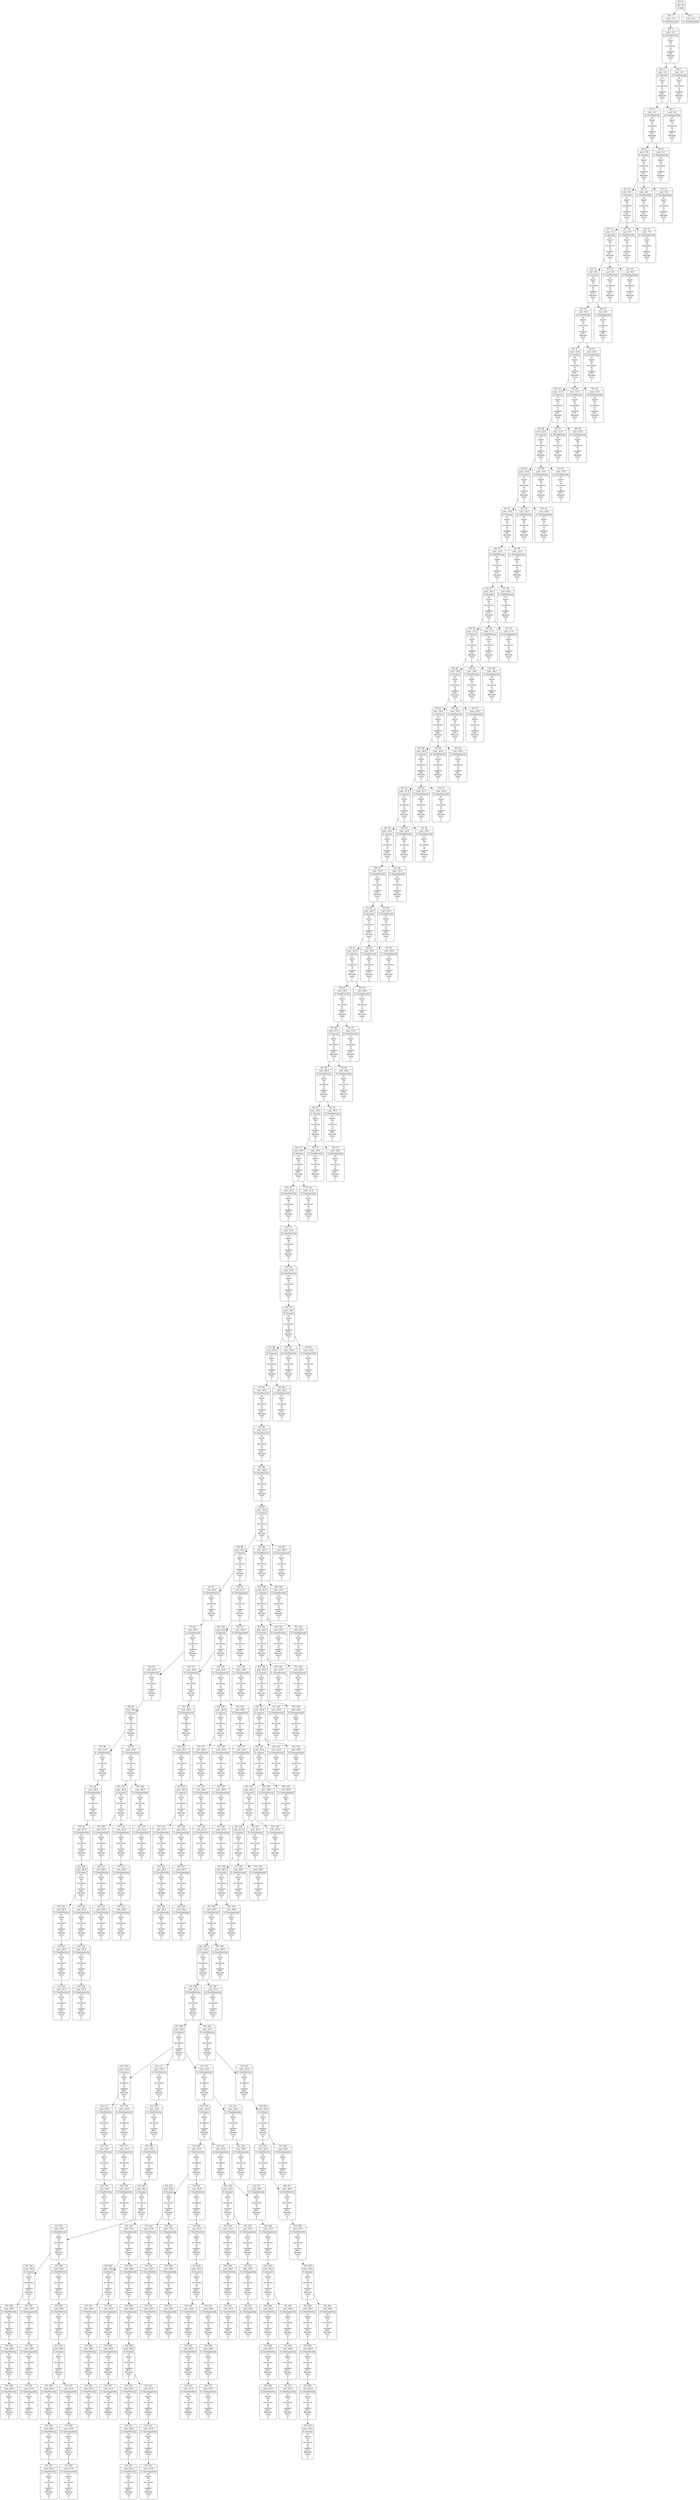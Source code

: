 digraph g {
node [shape = Mrecord];
nodo0[label="{EO: 0|cost: 0.0|A: null}"]
nodo1[label="{EO: 1|cost: -1.0|A: GirarDerecha}"]
nodo3[label="{EO: 3|cost: -2.0|A: GirarDerecha|El\nSmart\nToy\nse\nencuentra\nen\nel\ncasillero\nPL0.\nMirando\nhacia\nel\no.
}"]
nodo4[label="{EO: 4|cost: -3.0|A: Avanzar|El\nSmart\nToy\nse\nencuentra\nen\nel\ncasillero\nPL0.\nMirando\nhacia\nel\nn.
}"]
nodo6[label="{EO: 6|cost: -4.0|A: GirarDerecha|El\nSmart\nToy\nse\nencuentra\nen\nel\ncasillero\nPL1.\nMirando\nhacia\nel\nn.
}"]
nodo8[label="{EO: 8|cost: -5.0|A: Avanzar|El\nSmart\nToy\nse\nencuentra\nen\nel\ncasillero\nPL1.\nMirando\nhacia\nel\ne.
}"]
nodo10[label="{EO: 10|cost: -6.0|A: Avanzar|El\nSmart\nToy\nse\nencuentra\nen\nel\ncasillero\nPL2.\nMirando\nhacia\nel\ne.
}"]
nodo13[label="{EO: 13|cost: -7.0|A: Avanzar|El\nSmart\nToy\nse\nencuentra\nen\nel\ncasillero\nPL3.\nMirando\nhacia\nel\ne.
}"]
nodo16[label="{EO: 16|cost: -8.0|A: Avanzar|El\nSmart\nToy\nse\nencuentra\nen\nel\ncasillero\nPL4.\nMirando\nhacia\nel\ne.
}"]
nodo19[label="{EO: 19|cost: -9.0|A: GirarDerecha|El\nSmart\nToy\nse\nencuentra\nen\nel\ncasillero\nPT0.\nMirando\nhacia\nel\ne.
}"]
nodo21[label="{EO: 21|cost: -10.0|A: Avanzar|El\nSmart\nToy\nse\nencuentra\nen\nel\ncasillero\nPT0.\nMirando\nhacia\nel\ns.
}"]
nodo23[label="{EO: 23|cost: -11.0|A: Avanzar|El\nSmart\nToy\nse\nencuentra\nen\nel\ncasillero\nPT1.\nMirando\nhacia\nel\ns.
}"]
nodo26[label="{EO: 26|cost: -12.0|A: Avanzar|El\nSmart\nToy\nse\nencuentra\nen\nel\ncasillero\nPT2.\nMirando\nhacia\nel\ns.
}"]
nodo29[label="{EO: 29|cost: -13.0|A: Avanzar|El\nSmart\nToy\nse\nencuentra\nen\nel\ncasillero\nPT3.\nMirando\nhacia\nel\ns.
}"]
nodo32[label="{EO: 32|cost: -14.0|A: Avanzar|El\nSmart\nToy\nse\nencuentra\nen\nel\ncasillero\nPT4.\nMirando\nhacia\nel\ns.
}"]
nodo35[label="{EO: 35|cost: -15.0|A: GirarDerecha|El\nSmart\nToy\nse\nencuentra\nen\nel\ncasillero\nPT5.\nMirando\nhacia\nel\ns.
}"]
nodo37[label="{EO: 37|cost: -16.0|A: Avanzar|El\nSmart\nToy\nse\nencuentra\nen\nel\ncasillero\nPT5.\nMirando\nhacia\nel\no.
}"]
nodo39[label="{EO: 39|cost: -17.0|A: Avanzar|El\nSmart\nToy\nse\nencuentra\nen\nel\ncasillero\nPT6.\nMirando\nhacia\nel\no.
}"]
nodo42[label="{EO: 42|cost: -18.0|A: Avanzar|El\nSmart\nToy\nse\nencuentra\nen\nel\ncasillero\nPR4.\nMirando\nhacia\nel\no.
}"]
nodo45[label="{EO: 45|cost: -19.0|A: Avanzar|El\nSmart\nToy\nse\nencuentra\nen\nel\ncasillero\nPR3.\nMirando\nhacia\nel\no.
}"]
nodo48[label="{EO: 48|cost: -20.0|A: Avanzar|El\nSmart\nToy\nse\nencuentra\nen\nel\ncasillero\nPR2.\nMirando\nhacia\nel\no.
}"]
nodo51[label="{EO: 51|cost: -21.0|A: Avanzar|El\nSmart\nToy\nse\nencuentra\nen\nel\ncasillero\nPR1.\nMirando\nhacia\nel\no.
}"]
nodo54[label="{EO: 54|cost: -22.0|A: Avanzar|El\nSmart\nToy\nse\nencuentra\nen\nel\ncasillero\nPR0.\nMirando\nhacia\nel\no.
}"]
nodo57[label="{EO: 57|cost: -23.0|A: GirarDerecha|El\nSmart\nToy\nse\nencuentra\nen\nel\ncasillero\nPD4.\nMirando\nhacia\nel\no.
}"]
nodo59[label="{EO: 59|cost: -24.0|A: Avanzar|El\nSmart\nToy\nse\nencuentra\nen\nel\ncasillero\nPD4.\nMirando\nhacia\nel\nn.
}"]
nodo61[label="{EO: 61|cost: -25.0|A: Avanzar|El\nSmart\nToy\nse\nencuentra\nen\nel\ncasillero\nPD3.\nMirando\nhacia\nel\nn.
}"]
nodo64[label="{EO: 64|cost: -26.0|A: GirarDerecha|El\nSmart\nToy\nse\nencuentra\nen\nel\ncasillero\nPD2.\nMirando\nhacia\nel\nn.
}"]
nodo66[label="{EO: 66|cost: -27.0|A: Avanzar|El\nSmart\nToy\nse\nencuentra\nen\nel\ncasillero\nPD2.\nMirando\nhacia\nel\ne.
}"]
nodo68[label="{EO: 68|cost: -28.0|A: GirarDerecha|El\nSmart\nToy\nse\nencuentra\nen\nel\ncasillero\nPD6.\nMirando\nhacia\nel\ne.
}"]
nodo70[label="{EO: 70|cost: -29.0|A: Avanzar|El\nSmart\nToy\nse\nencuentra\nen\nel\ncasillero\nPD6.\nMirando\nhacia\nel\ns.
}"]
nodo72[label="{EO: 72|cost: -30.0|A: Avanzar|El\nSmart\nToy\nse\nencuentra\nen\nel\ncasillero\nPD7.\nMirando\nhacia\nel\ns.
}"]
nodo75[label="{EO: 75|cost: -31.0|A: GirarDerecha|El\nSmart\nToy\nse\nencuentra\nen\nel\ncasillero\nPD8.\nMirando\nhacia\nel\ns.
}"]
nodo77[label="{EO: 77|cost: -32.0|A: GirarDerecha|El\nSmart\nToy\nse\nencuentra\nen\nel\ncasillero\nPD8.\nMirando\nhacia\nel\no.
}"]
nodo78[label="{EO: 78|cost: -33.0|A: GirarDerecha|El\nSmart\nToy\nse\nencuentra\nen\nel\ncasillero\nPD8.\nMirando\nhacia\nel\nn.
}"]
nodo79[label="{EO: 79|cost: -34.0|A: Avanzar|El\nSmart\nToy\nse\nencuentra\nen\nel\ncasillero\nPD8.\nMirando\nhacia\nel\ne.
}"]
nodo80[label="{EO: 80|cost: -35.0|A: Avanzar|El\nSmart\nToy\nse\nencuentra\nen\nel\ncasillero\nGA0.\nMirando\nhacia\nel\ne.
}"]
nodo83[label="{EO: 83|cost: -36.0|A: GirarDerecha|El\nSmart\nToy\nse\nencuentra\nen\nel\ncasillero\nGA1.\nMirando\nhacia\nel\ne.
}"]
nodo85[label="{EO: 85|cost: -37.0|A: GirarDerecha|El\nSmart\nToy\nse\nencuentra\nen\nel\ncasillero\nGA1.\nMirando\nhacia\nel\ns.
}"]
nodo86[label="{EO: 86|cost: -38.0|A: GirarDerecha|El\nSmart\nToy\nse\nencuentra\nen\nel\ncasillero\nGA1.\nMirando\nhacia\nel\no.
}"]
nodo87[label="{EO: 87|cost: -39.0|A: Avanzar|El\nSmart\nToy\nse\nencuentra\nen\nel\ncasillero\nGA1.\nMirando\nhacia\nel\nn.
}"]
nodo88[label="{EO: 88|cost: -40.0|A: Avanzar|El\nSmart\nToy\nse\nencuentra\nen\nel\ncasillero\nGA2.\nMirando\nhacia\nel\nn.
}"]
nodo91[label="{EO: 91|cost: -41.0|A: GirarDerecha|El\nSmart\nToy\nse\nencuentra\nen\nel\ncasillero\nGA3.\nMirando\nhacia\nel\nn.
}"]
nodo93[label="{EO: 93|cost: -42.0|A: GirarDerecha|El\nSmart\nToy\nse\nencuentra\nen\nel\ncasillero\nGA3.\nMirando\nhacia\nel\ne.
}"]
nodo94[label="{EO: 94|cost: -43.0|A: GirarDerecha|El\nSmart\nToy\nse\nencuentra\nen\nel\ncasillero\nGA3.\nMirando\nhacia\nel\ns.
}"]
nodo95[label="{EO: 95|cost: -44.0|A: Avanzar|El\nSmart\nToy\nse\nencuentra\nen\nel\ncasillero\nGA3.\nMirando\nhacia\nel\no.
}"]
nodo96[label="{EO: 96|cost: -45.0|A: GirarDerecha|El\nSmart\nToy\nse\nencuentra\nen\nel\ncasillero\nGA4.\nMirando\nhacia\nel\no.
}"]
nodo98[label="{EO: 98|cost: -46.0|A: GirarDerecha|El\nSmart\nToy\nse\nencuentra\nen\nel\ncasillero\nGA4.\nMirando\nhacia\nel\nn.
}"]
nodo99[label="{EO: 99|cost: -47.0|A: GirarDerecha|El\nSmart\nToy\nse\nencuentra\nen\nel\ncasillero\nGA4.\nMirando\nhacia\nel\ne.
}"]
nodo100[label="{EO: 100|cost: -48.0|A: Avanzar|El\nSmart\nToy\nse\nencuentra\nen\nel\ncasillero\nGA4.\nMirando\nhacia\nel\ns.
}"]
nodo101[label="{EO: 101|cost: -49.0|A: GirarDerecha|El\nSmart\nToy\nse\nencuentra\nen\nel\ncasillero\nGA5.\nMirando\nhacia\nel\ns.
}"]
nodo103[label="{EO: 103|cost: -50.0|A: GirarDerecha|El\nSmart\nToy\nse\nencuentra\nen\nel\ncasillero\nGA5.\nMirando\nhacia\nel\no.
}"]
nodo104[label="{EO: 104|cost: -51.0|A: GirarDerecha|El\nSmart\nToy\nse\nencuentra\nen\nel\ncasillero\nGA5.\nMirando\nhacia\nel\nn.
}"]

nodo103 -> nodo104;

nodo101 -> nodo103;

nodo100 -> nodo101;
nodo102[label="{EO: 102|cost: -49.0|A: GirarIzquierda|El\nSmart\nToy\nse\nencuentra\nen\nel\ncasillero\nGA5.\nMirando\nhacia\nel\ns.
}"]
nodo105[label="{EO: 105|cost: -50.0|A: GirarIzquierda|El\nSmart\nToy\nse\nencuentra\nen\nel\ncasillero\nGA5.\nMirando\nhacia\nel\ne.
}"]
nodo106[label="{EO: 106|cost: -51.0|A: GirarIzquierda|El\nSmart\nToy\nse\nencuentra\nen\nel\ncasillero\nGA5.\nMirando\nhacia\nel\nn.
}"]

nodo105 -> nodo106;

nodo102 -> nodo105;

nodo100 -> nodo102;

nodo99 -> nodo100;

nodo98 -> nodo99;

nodo96 -> nodo98;

nodo95 -> nodo96;
nodo97[label="{EO: 97|cost: -45.0|A: GirarIzquierda|El\nSmart\nToy\nse\nencuentra\nen\nel\ncasillero\nGA4.\nMirando\nhacia\nel\no.
}"]
nodo107[label="{EO: 107|cost: -46.0|A: Avanzar|El\nSmart\nToy\nse\nencuentra\nen\nel\ncasillero\nGA4.\nMirando\nhacia\nel\ns.
}"]
nodo109[label="{EO: 109|cost: -47.0|A: GirarDerecha|El\nSmart\nToy\nse\nencuentra\nen\nel\ncasillero\nGA5.\nMirando\nhacia\nel\ns.
}"]
nodo111[label="{EO: 111|cost: -48.0|A: GirarDerecha|El\nSmart\nToy\nse\nencuentra\nen\nel\ncasillero\nGA5.\nMirando\nhacia\nel\no.
}"]
nodo112[label="{EO: 112|cost: -49.0|A: GirarDerecha|El\nSmart\nToy\nse\nencuentra\nen\nel\ncasillero\nGA5.\nMirando\nhacia\nel\nn.
}"]

nodo111 -> nodo112;

nodo109 -> nodo111;

nodo107 -> nodo109;
nodo110[label="{EO: 110|cost: -47.0|A: GirarIzquierda|El\nSmart\nToy\nse\nencuentra\nen\nel\ncasillero\nGA5.\nMirando\nhacia\nel\ns.
}"]
nodo113[label="{EO: 113|cost: -48.0|A: GirarIzquierda|El\nSmart\nToy\nse\nencuentra\nen\nel\ncasillero\nGA5.\nMirando\nhacia\nel\ne.
}"]
nodo114[label="{EO: 114|cost: -49.0|A: GirarIzquierda|El\nSmart\nToy\nse\nencuentra\nen\nel\ncasillero\nGA5.\nMirando\nhacia\nel\nn.
}"]

nodo113 -> nodo114;

nodo110 -> nodo113;

nodo107 -> nodo110;

nodo97 -> nodo107;
nodo108[label="{EO: 108|cost: -46.0|A: GirarIzquierda|El\nSmart\nToy\nse\nencuentra\nen\nel\ncasillero\nGA4.\nMirando\nhacia\nel\ns.
}"]
nodo115[label="{EO: 115|cost: -47.0|A: GirarIzquierda|El\nSmart\nToy\nse\nencuentra\nen\nel\ncasillero\nGA4.\nMirando\nhacia\nel\ne.
}"]

nodo108 -> nodo115;

nodo97 -> nodo108;

nodo95 -> nodo97;

nodo94 -> nodo95;

nodo93 -> nodo94;

nodo91 -> nodo93;

nodo88 -> nodo91;
nodo92[label="{EO: 92|cost: -41.0|A: GirarIzquierda|El\nSmart\nToy\nse\nencuentra\nen\nel\ncasillero\nGA3.\nMirando\nhacia\nel\nn.
}"]
nodo116[label="{EO: 116|cost: -42.0|A: Avanzar|El\nSmart\nToy\nse\nencuentra\nen\nel\ncasillero\nGA3.\nMirando\nhacia\nel\no.
}"]
nodo118[label="{EO: 118|cost: -43.0|A: GirarDerecha|El\nSmart\nToy\nse\nencuentra\nen\nel\ncasillero\nGA4.\nMirando\nhacia\nel\no.
}"]
nodo120[label="{EO: 120|cost: -44.0|A: GirarDerecha|El\nSmart\nToy\nse\nencuentra\nen\nel\ncasillero\nGA4.\nMirando\nhacia\nel\nn.
}"]
nodo121[label="{EO: 121|cost: -45.0|A: GirarDerecha|El\nSmart\nToy\nse\nencuentra\nen\nel\ncasillero\nGA4.\nMirando\nhacia\nel\ne.
}"]
nodo122[label="{EO: 122|cost: -46.0|A: Avanzar|El\nSmart\nToy\nse\nencuentra\nen\nel\ncasillero\nGA4.\nMirando\nhacia\nel\ns.
}"]
nodo123[label="{EO: 123|cost: -47.0|A: GirarDerecha|El\nSmart\nToy\nse\nencuentra\nen\nel\ncasillero\nGA5.\nMirando\nhacia\nel\ns.
}"]
nodo125[label="{EO: 125|cost: -48.0|A: GirarDerecha|El\nSmart\nToy\nse\nencuentra\nen\nel\ncasillero\nGA5.\nMirando\nhacia\nel\no.
}"]
nodo126[label="{EO: 126|cost: -49.0|A: GirarDerecha|El\nSmart\nToy\nse\nencuentra\nen\nel\ncasillero\nGA5.\nMirando\nhacia\nel\nn.
}"]

nodo125 -> nodo126;

nodo123 -> nodo125;

nodo122 -> nodo123;
nodo124[label="{EO: 124|cost: -47.0|A: GirarIzquierda|El\nSmart\nToy\nse\nencuentra\nen\nel\ncasillero\nGA5.\nMirando\nhacia\nel\ns.
}"]
nodo127[label="{EO: 127|cost: -48.0|A: GirarIzquierda|El\nSmart\nToy\nse\nencuentra\nen\nel\ncasillero\nGA5.\nMirando\nhacia\nel\ne.
}"]
nodo128[label="{EO: 128|cost: -49.0|A: GirarIzquierda|El\nSmart\nToy\nse\nencuentra\nen\nel\ncasillero\nGA5.\nMirando\nhacia\nel\nn.
}"]

nodo127 -> nodo128;

nodo124 -> nodo127;

nodo122 -> nodo124;

nodo121 -> nodo122;

nodo120 -> nodo121;

nodo118 -> nodo120;

nodo116 -> nodo118;
nodo119[label="{EO: 119|cost: -43.0|A: GirarIzquierda|El\nSmart\nToy\nse\nencuentra\nen\nel\ncasillero\nGA4.\nMirando\nhacia\nel\no.
}"]
nodo129[label="{EO: 129|cost: -44.0|A: Avanzar|El\nSmart\nToy\nse\nencuentra\nen\nel\ncasillero\nGA4.\nMirando\nhacia\nel\ns.
}"]
nodo131[label="{EO: 131|cost: -45.0|A: GirarDerecha|El\nSmart\nToy\nse\nencuentra\nen\nel\ncasillero\nGA5.\nMirando\nhacia\nel\ns.
}"]
nodo133[label="{EO: 133|cost: -46.0|A: GirarDerecha|El\nSmart\nToy\nse\nencuentra\nen\nel\ncasillero\nGA5.\nMirando\nhacia\nel\no.
}"]
nodo134[label="{EO: 134|cost: -47.0|A: GirarDerecha|El\nSmart\nToy\nse\nencuentra\nen\nel\ncasillero\nGA5.\nMirando\nhacia\nel\nn.
}"]

nodo133 -> nodo134;

nodo131 -> nodo133;

nodo129 -> nodo131;
nodo132[label="{EO: 132|cost: -45.0|A: GirarIzquierda|El\nSmart\nToy\nse\nencuentra\nen\nel\ncasillero\nGA5.\nMirando\nhacia\nel\ns.
}"]
nodo135[label="{EO: 135|cost: -46.0|A: GirarIzquierda|El\nSmart\nToy\nse\nencuentra\nen\nel\ncasillero\nGA5.\nMirando\nhacia\nel\ne.
}"]
nodo136[label="{EO: 136|cost: -47.0|A: GirarIzquierda|El\nSmart\nToy\nse\nencuentra\nen\nel\ncasillero\nGA5.\nMirando\nhacia\nel\nn.
}"]

nodo135 -> nodo136;

nodo132 -> nodo135;

nodo129 -> nodo132;

nodo119 -> nodo129;
nodo130[label="{EO: 130|cost: -44.0|A: GirarIzquierda|El\nSmart\nToy\nse\nencuentra\nen\nel\ncasillero\nGA4.\nMirando\nhacia\nel\ns.
}"]
nodo137[label="{EO: 137|cost: -45.0|A: GirarIzquierda|El\nSmart\nToy\nse\nencuentra\nen\nel\ncasillero\nGA4.\nMirando\nhacia\nel\ne.
}"]

nodo130 -> nodo137;

nodo119 -> nodo130;

nodo116 -> nodo119;

nodo92 -> nodo116;
nodo117[label="{EO: 117|cost: -42.0|A: GirarIzquierda|El\nSmart\nToy\nse\nencuentra\nen\nel\ncasillero\nGA3.\nMirando\nhacia\nel\no.
}"]
nodo138[label="{EO: 138|cost: -43.0|A: GirarIzquierda|El\nSmart\nToy\nse\nencuentra\nen\nel\ncasillero\nGA3.\nMirando\nhacia\nel\ns.
}"]

nodo117 -> nodo138;

nodo92 -> nodo117;

nodo88 -> nodo92;

nodo87 -> nodo88;
nodo89[label="{EO: 89|cost: -40.0|A: GirarDerecha|El\nSmart\nToy\nse\nencuentra\nen\nel\ncasillero\nGA2.\nMirando\nhacia\nel\nn.
}"]
nodo139[label="{EO: 139|cost: -41.0|A: Avanzar|El\nSmart\nToy\nse\nencuentra\nen\nel\ncasillero\nGA2.\nMirando\nhacia\nel\ne.
}"]
nodo141[label="{EO: 141|cost: -42.0|A: Avanzar|El\nSmart\nToy\nse\nencuentra\nen\nel\ncasillero\nCO0.\nMirando\nhacia\nel\ne.
}"]
nodo144[label="{EO: 144|cost: -43.0|A: Avanzar|El\nSmart\nToy\nse\nencuentra\nen\nel\ncasillero\nCO1.\nMirando\nhacia\nel\ne.
}"]
nodo147[label="{EO: 147|cost: -44.0|A: Avanzar|El\nSmart\nToy\nse\nencuentra\nen\nel\ncasillero\nCO2.\nMirando\nhacia\nel\ne.
}"]
nodo150[label="{EO: 150|cost: -45.0|A: Avanzar|El\nSmart\nToy\nse\nencuentra\nen\nel\ncasillero\nCO3.\nMirando\nhacia\nel\ne.
}"]
nodo153[label="{EO: 153|cost: -46.0|A: Avanzar|El\nSmart\nToy\nse\nencuentra\nen\nel\ncasillero\nCO4.\nMirando\nhacia\nel\ne.
}"]
nodo156[label="{EO: 156|cost: -47.0|A: Avanzar|El\nSmart\nToy\nse\nencuentra\nen\nel\ncasillero\nSC.\nMirando\nhacia\nel\ne.
}"]
nodo159[label="{EO: 159|cost: -48.0|A: Avanzar|El\nSmart\nToy\nse\nencuentra\nen\nel\ncasillero\nCO5.\nMirando\nhacia\nel\ne.
}"]
nodo162[label="{EO: 162|cost: -49.0|A: GirarDerecha|El\nSmart\nToy\nse\nencuentra\nen\nel\ncasillero\nHG0.\nMirando\nhacia\nel\ne.
}"]
nodo164[label="{EO: 164|cost: -50.0|A: Avanzar|El\nSmart\nToy\nse\nencuentra\nen\nel\ncasillero\nHG0.\nMirando\nhacia\nel\ns.
}"]
nodo166[label="{EO: 166|cost: -51.0|A: GirarDerecha|El\nSmart\nToy\nse\nencuentra\nen\nel\ncasillero\nHG4.\nMirando\nhacia\nel\ns.
}"]
nodo168[label="{EO: 168|cost: -52.0|A: Avanzar|El\nSmart\nToy\nse\nencuentra\nen\nel\ncasillero\nHG4.\nMirando\nhacia\nel\no.
}"]
nodo170[label="{EO: 170|cost: -53.0|A: Avanzar|El\nSmart\nToy\nse\nencuentra\nen\nel\ncasillero\nBG0.\nMirando\nhacia\nel\no.
}"]
nodo173[label="{EO: 173|cost: -54.0|A: GirarDerecha|El\nSmart\nToy\nse\nencuentra\nen\nel\ncasillero\nBG1.\nMirando\nhacia\nel\no.
}"]
nodo175[label="{EO: 175|cost: -55.0|A: GirarDerecha|El\nSmart\nToy\nse\nencuentra\nen\nel\ncasillero\nBG1.\nMirando\nhacia\nel\nn.
}"]
nodo176[label="{EO: 176|cost: -56.0|A: GirarDerecha|El\nSmart\nToy\nse\nencuentra\nen\nel\ncasillero\nBG1.\nMirando\nhacia\nel\ne.
}"]

nodo175 -> nodo176;

nodo173 -> nodo175;

nodo170 -> nodo173;
nodo174[label="{EO: 174|cost: -54.0|A: GirarIzquierda|El\nSmart\nToy\nse\nencuentra\nen\nel\ncasillero\nBG1.\nMirando\nhacia\nel\no.
}"]
nodo177[label="{EO: 177|cost: -55.0|A: GirarIzquierda|El\nSmart\nToy\nse\nencuentra\nen\nel\ncasillero\nBG1.\nMirando\nhacia\nel\ns.
}"]
nodo178[label="{EO: 178|cost: -56.0|A: GirarIzquierda|El\nSmart\nToy\nse\nencuentra\nen\nel\ncasillero\nBG1.\nMirando\nhacia\nel\ne.
}"]

nodo177 -> nodo178;

nodo174 -> nodo177;

nodo170 -> nodo174;

nodo168 -> nodo170;
nodo171[label="{EO: 171|cost: -53.0|A: GirarDerecha|El\nSmart\nToy\nse\nencuentra\nen\nel\ncasillero\nBG0.\nMirando\nhacia\nel\no.
}"]
nodo179[label="{EO: 179|cost: -54.0|A: GirarDerecha|El\nSmart\nToy\nse\nencuentra\nen\nel\ncasillero\nBG0.\nMirando\nhacia\nel\nn.
}"]
nodo180[label="{EO: 180|cost: -55.0|A: GirarDerecha|El\nSmart\nToy\nse\nencuentra\nen\nel\ncasillero\nBG0.\nMirando\nhacia\nel\ne.
}"]
nodo181[label="{EO: 181|cost: -56.0|A: Avanzar|El\nSmart\nToy\nse\nencuentra\nen\nel\ncasillero\nBG0.\nMirando\nhacia\nel\ns.
}"]
nodo182[label="{EO: 182|cost: -57.0|A: GirarDerecha|El\nSmart\nToy\nse\nencuentra\nen\nel\ncasillero\nBG3.\nMirando\nhacia\nel\ns.
}"]
nodo184[label="{EO: 184|cost: -58.0|A: Avanzar|El\nSmart\nToy\nse\nencuentra\nen\nel\ncasillero\nBG3.\nMirando\nhacia\nel\no.
}"]
nodo186[label="{EO: 186|cost: -59.0|A: GirarDerecha|El\nSmart\nToy\nse\nencuentra\nen\nel\ncasillero\nBG2.\nMirando\nhacia\nel\no.
}"]
nodo188[label="{EO: 188|cost: -60.0|A: GirarDerecha|El\nSmart\nToy\nse\nencuentra\nen\nel\ncasillero\nBG2.\nMirando\nhacia\nel\nn.
}"]
nodo189[label="{EO: 189|cost: -61.0|A: GirarDerecha|El\nSmart\nToy\nse\nencuentra\nen\nel\ncasillero\nBG2.\nMirando\nhacia\nel\ne.
}"]

nodo188 -> nodo189;

nodo186 -> nodo188;

nodo184 -> nodo186;
nodo187[label="{EO: 187|cost: -59.0|A: GirarIzquierda|El\nSmart\nToy\nse\nencuentra\nen\nel\ncasillero\nBG2.\nMirando\nhacia\nel\no.
}"]
nodo190[label="{EO: 190|cost: -60.0|A: GirarIzquierda|El\nSmart\nToy\nse\nencuentra\nen\nel\ncasillero\nBG2.\nMirando\nhacia\nel\ns.
}"]
nodo191[label="{EO: 191|cost: -61.0|A: GirarIzquierda|El\nSmart\nToy\nse\nencuentra\nen\nel\ncasillero\nBG2.\nMirando\nhacia\nel\ne.
}"]

nodo190 -> nodo191;

nodo187 -> nodo190;

nodo184 -> nodo187;

nodo182 -> nodo184;
nodo185[label="{EO: 185|cost: -58.0|A: GirarDerecha|El\nSmart\nToy\nse\nencuentra\nen\nel\ncasillero\nBG3.\nMirando\nhacia\nel\no.
}"]
nodo192[label="{EO: 192|cost: -59.0|A: GirarDerecha|El\nSmart\nToy\nse\nencuentra\nen\nel\ncasillero\nBG3.\nMirando\nhacia\nel\nn.
}"]
nodo193[label="{EO: 193|cost: -60.0|A: Avanzar|El\nSmart\nToy\nse\nencuentra\nen\nel\ncasillero\nBG3.\nMirando\nhacia\nel\ne.
}"]
nodo194[label="{EO: 194|cost: -61.0|A: GirarDerecha|El\nSmart\nToy\nse\nencuentra\nen\nel\ncasillero\nBG4.\nMirando\nhacia\nel\ne.
}"]
nodo196[label="{EO: 196|cost: -62.0|A: GirarDerecha|El\nSmart\nToy\nse\nencuentra\nen\nel\ncasillero\nBG4.\nMirando\nhacia\nel\ns.
}"]
nodo197[label="{EO: 197|cost: -63.0|A: GirarDerecha|El\nSmart\nToy\nse\nencuentra\nen\nel\ncasillero\nBG4.\nMirando\nhacia\nel\no.
}"]

nodo196 -> nodo197;

nodo194 -> nodo196;

nodo193 -> nodo194;
nodo195[label="{EO: 195|cost: -61.0|A: GirarIzquierda|El\nSmart\nToy\nse\nencuentra\nen\nel\ncasillero\nBG4.\nMirando\nhacia\nel\ne.
}"]
nodo198[label="{EO: 198|cost: -62.0|A: GirarIzquierda|El\nSmart\nToy\nse\nencuentra\nen\nel\ncasillero\nBG4.\nMirando\nhacia\nel\nn.
}"]
nodo199[label="{EO: 199|cost: -63.0|A: GirarIzquierda|El\nSmart\nToy\nse\nencuentra\nen\nel\ncasillero\nBG4.\nMirando\nhacia\nel\no.
}"]

nodo198 -> nodo199;

nodo195 -> nodo198;

nodo193 -> nodo195;

nodo192 -> nodo193;

nodo185 -> nodo192;

nodo182 -> nodo185;

nodo181 -> nodo182;
nodo183[label="{EO: 183|cost: -57.0|A: GirarIzquierda|El\nSmart\nToy\nse\nencuentra\nen\nel\ncasillero\nBG3.\nMirando\nhacia\nel\ns.
}"]
nodo200[label="{EO: 200|cost: -58.0|A: Avanzar|El\nSmart\nToy\nse\nencuentra\nen\nel\ncasillero\nBG3.\nMirando\nhacia\nel\ne.
}"]
nodo202[label="{EO: 202|cost: -59.0|A: GirarDerecha|El\nSmart\nToy\nse\nencuentra\nen\nel\ncasillero\nBG4.\nMirando\nhacia\nel\ne.
}"]
nodo204[label="{EO: 204|cost: -60.0|A: GirarDerecha|El\nSmart\nToy\nse\nencuentra\nen\nel\ncasillero\nBG4.\nMirando\nhacia\nel\ns.
}"]
nodo205[label="{EO: 205|cost: -61.0|A: GirarDerecha|El\nSmart\nToy\nse\nencuentra\nen\nel\ncasillero\nBG4.\nMirando\nhacia\nel\no.
}"]

nodo204 -> nodo205;

nodo202 -> nodo204;

nodo200 -> nodo202;
nodo203[label="{EO: 203|cost: -59.0|A: GirarIzquierda|El\nSmart\nToy\nse\nencuentra\nen\nel\ncasillero\nBG4.\nMirando\nhacia\nel\ne.
}"]
nodo206[label="{EO: 206|cost: -60.0|A: GirarIzquierda|El\nSmart\nToy\nse\nencuentra\nen\nel\ncasillero\nBG4.\nMirando\nhacia\nel\nn.
}"]
nodo207[label="{EO: 207|cost: -61.0|A: GirarIzquierda|El\nSmart\nToy\nse\nencuentra\nen\nel\ncasillero\nBG4.\nMirando\nhacia\nel\no.
}"]

nodo206 -> nodo207;

nodo203 -> nodo206;

nodo200 -> nodo203;

nodo183 -> nodo200;
nodo201[label="{EO: 201|cost: -58.0|A: GirarIzquierda|El\nSmart\nToy\nse\nencuentra\nen\nel\ncasillero\nBG3.\nMirando\nhacia\nel\ne.
}"]
nodo208[label="{EO: 208|cost: -59.0|A: GirarIzquierda|El\nSmart\nToy\nse\nencuentra\nen\nel\ncasillero\nBG3.\nMirando\nhacia\nel\nn.
}"]
nodo209[label="{EO: 209|cost: -60.0|A: Avanzar|El\nSmart\nToy\nse\nencuentra\nen\nel\ncasillero\nBG3.\nMirando\nhacia\nel\no.
}"]
nodo210[label="{EO: 210|cost: -61.0|A: GirarDerecha|El\nSmart\nToy\nse\nencuentra\nen\nel\ncasillero\nBG2.\nMirando\nhacia\nel\no.
}"]
nodo212[label="{EO: 212|cost: -62.0|A: GirarDerecha|El\nSmart\nToy\nse\nencuentra\nen\nel\ncasillero\nBG2.\nMirando\nhacia\nel\nn.
}"]
nodo213[label="{EO: 213|cost: -63.0|A: GirarDerecha|El\nSmart\nToy\nse\nencuentra\nen\nel\ncasillero\nBG2.\nMirando\nhacia\nel\ne.
}"]

nodo212 -> nodo213;

nodo210 -> nodo212;

nodo209 -> nodo210;
nodo211[label="{EO: 211|cost: -61.0|A: GirarIzquierda|El\nSmart\nToy\nse\nencuentra\nen\nel\ncasillero\nBG2.\nMirando\nhacia\nel\no.
}"]
nodo214[label="{EO: 214|cost: -62.0|A: GirarIzquierda|El\nSmart\nToy\nse\nencuentra\nen\nel\ncasillero\nBG2.\nMirando\nhacia\nel\ns.
}"]
nodo215[label="{EO: 215|cost: -63.0|A: GirarIzquierda|El\nSmart\nToy\nse\nencuentra\nen\nel\ncasillero\nBG2.\nMirando\nhacia\nel\ne.
}"]

nodo214 -> nodo215;

nodo211 -> nodo214;

nodo209 -> nodo211;

nodo208 -> nodo209;

nodo201 -> nodo208;

nodo183 -> nodo201;

nodo181 -> nodo183;

nodo180 -> nodo181;

nodo179 -> nodo180;

nodo171 -> nodo179;

nodo168 -> nodo171;
nodo172[label="{EO: 172|cost: -53.0|A: GirarIzquierda|El\nSmart\nToy\nse\nencuentra\nen\nel\ncasillero\nBG0.\nMirando\nhacia\nel\no.
}"]
nodo216[label="{EO: 216|cost: -54.0|A: Avanzar|El\nSmart\nToy\nse\nencuentra\nen\nel\ncasillero\nBG0.\nMirando\nhacia\nel\ns.
}"]
nodo218[label="{EO: 218|cost: -55.0|A: GirarDerecha|El\nSmart\nToy\nse\nencuentra\nen\nel\ncasillero\nBG3.\nMirando\nhacia\nel\ns.
}"]
nodo220[label="{EO: 220|cost: -56.0|A: Avanzar|El\nSmart\nToy\nse\nencuentra\nen\nel\ncasillero\nBG3.\nMirando\nhacia\nel\no.
}"]
nodo222[label="{EO: 222|cost: -57.0|A: GirarDerecha|El\nSmart\nToy\nse\nencuentra\nen\nel\ncasillero\nBG2.\nMirando\nhacia\nel\no.
}"]
nodo224[label="{EO: 224|cost: -58.0|A: GirarDerecha|El\nSmart\nToy\nse\nencuentra\nen\nel\ncasillero\nBG2.\nMirando\nhacia\nel\nn.
}"]
nodo225[label="{EO: 225|cost: -59.0|A: GirarDerecha|El\nSmart\nToy\nse\nencuentra\nen\nel\ncasillero\nBG2.\nMirando\nhacia\nel\ne.
}"]

nodo224 -> nodo225;

nodo222 -> nodo224;

nodo220 -> nodo222;
nodo223[label="{EO: 223|cost: -57.0|A: GirarIzquierda|El\nSmart\nToy\nse\nencuentra\nen\nel\ncasillero\nBG2.\nMirando\nhacia\nel\no.
}"]
nodo226[label="{EO: 226|cost: -58.0|A: GirarIzquierda|El\nSmart\nToy\nse\nencuentra\nen\nel\ncasillero\nBG2.\nMirando\nhacia\nel\ns.
}"]
nodo227[label="{EO: 227|cost: -59.0|A: GirarIzquierda|El\nSmart\nToy\nse\nencuentra\nen\nel\ncasillero\nBG2.\nMirando\nhacia\nel\ne.
}"]

nodo226 -> nodo227;

nodo223 -> nodo226;

nodo220 -> nodo223;

nodo218 -> nodo220;
nodo221[label="{EO: 221|cost: -56.0|A: GirarDerecha|El\nSmart\nToy\nse\nencuentra\nen\nel\ncasillero\nBG3.\nMirando\nhacia\nel\no.
}"]
nodo228[label="{EO: 228|cost: -57.0|A: GirarDerecha|El\nSmart\nToy\nse\nencuentra\nen\nel\ncasillero\nBG3.\nMirando\nhacia\nel\nn.
}"]
nodo229[label="{EO: 229|cost: -58.0|A: Avanzar|El\nSmart\nToy\nse\nencuentra\nen\nel\ncasillero\nBG3.\nMirando\nhacia\nel\ne.
}"]
nodo230[label="{EO: 230|cost: -59.0|A: GirarDerecha|El\nSmart\nToy\nse\nencuentra\nen\nel\ncasillero\nBG4.\nMirando\nhacia\nel\ne.
}"]
nodo232[label="{EO: 232|cost: -60.0|A: GirarDerecha|El\nSmart\nToy\nse\nencuentra\nen\nel\ncasillero\nBG4.\nMirando\nhacia\nel\ns.
}"]
nodo233[label="{EO: 233|cost: -61.0|A: GirarDerecha|El\nSmart\nToy\nse\nencuentra\nen\nel\ncasillero\nBG4.\nMirando\nhacia\nel\no.
}"]

nodo232 -> nodo233;

nodo230 -> nodo232;

nodo229 -> nodo230;
nodo231[label="{EO: 231|cost: -59.0|A: GirarIzquierda|El\nSmart\nToy\nse\nencuentra\nen\nel\ncasillero\nBG4.\nMirando\nhacia\nel\ne.
}"]
nodo234[label="{EO: 234|cost: -60.0|A: GirarIzquierda|El\nSmart\nToy\nse\nencuentra\nen\nel\ncasillero\nBG4.\nMirando\nhacia\nel\nn.
}"]
nodo235[label="{EO: 235|cost: -61.0|A: GirarIzquierda|El\nSmart\nToy\nse\nencuentra\nen\nel\ncasillero\nBG4.\nMirando\nhacia\nel\no.
}"]

nodo234 -> nodo235;

nodo231 -> nodo234;

nodo229 -> nodo231;

nodo228 -> nodo229;

nodo221 -> nodo228;

nodo218 -> nodo221;

nodo216 -> nodo218;
nodo219[label="{EO: 219|cost: -55.0|A: GirarIzquierda|El\nSmart\nToy\nse\nencuentra\nen\nel\ncasillero\nBG3.\nMirando\nhacia\nel\ns.
}"]
nodo236[label="{EO: 236|cost: -56.0|A: Avanzar|El\nSmart\nToy\nse\nencuentra\nen\nel\ncasillero\nBG3.\nMirando\nhacia\nel\ne.
}"]
nodo238[label="{EO: 238|cost: -57.0|A: GirarDerecha|El\nSmart\nToy\nse\nencuentra\nen\nel\ncasillero\nBG4.\nMirando\nhacia\nel\ne.
}"]
nodo240[label="{EO: 240|cost: -58.0|A: GirarDerecha|El\nSmart\nToy\nse\nencuentra\nen\nel\ncasillero\nBG4.\nMirando\nhacia\nel\ns.
}"]
nodo241[label="{EO: 241|cost: -59.0|A: GirarDerecha|El\nSmart\nToy\nse\nencuentra\nen\nel\ncasillero\nBG4.\nMirando\nhacia\nel\no.
}"]

nodo240 -> nodo241;

nodo238 -> nodo240;

nodo236 -> nodo238;
nodo239[label="{EO: 239|cost: -57.0|A: GirarIzquierda|El\nSmart\nToy\nse\nencuentra\nen\nel\ncasillero\nBG4.\nMirando\nhacia\nel\ne.
}"]
nodo242[label="{EO: 242|cost: -58.0|A: GirarIzquierda|El\nSmart\nToy\nse\nencuentra\nen\nel\ncasillero\nBG4.\nMirando\nhacia\nel\nn.
}"]
nodo243[label="{EO: 243|cost: -59.0|A: GirarIzquierda|El\nSmart\nToy\nse\nencuentra\nen\nel\ncasillero\nBG4.\nMirando\nhacia\nel\no.
}"]

nodo242 -> nodo243;

nodo239 -> nodo242;

nodo236 -> nodo239;

nodo219 -> nodo236;
nodo237[label="{EO: 237|cost: -56.0|A: GirarIzquierda|El\nSmart\nToy\nse\nencuentra\nen\nel\ncasillero\nBG3.\nMirando\nhacia\nel\ne.
}"]
nodo244[label="{EO: 244|cost: -57.0|A: GirarIzquierda|El\nSmart\nToy\nse\nencuentra\nen\nel\ncasillero\nBG3.\nMirando\nhacia\nel\nn.
}"]
nodo245[label="{EO: 245|cost: -58.0|A: Avanzar|El\nSmart\nToy\nse\nencuentra\nen\nel\ncasillero\nBG3.\nMirando\nhacia\nel\no.
}"]
nodo246[label="{EO: 246|cost: -59.0|A: GirarDerecha|El\nSmart\nToy\nse\nencuentra\nen\nel\ncasillero\nBG2.\nMirando\nhacia\nel\no.
}"]
nodo248[label="{EO: 248|cost: -60.0|A: GirarDerecha|El\nSmart\nToy\nse\nencuentra\nen\nel\ncasillero\nBG2.\nMirando\nhacia\nel\nn.
}"]
nodo249[label="{EO: 249|cost: -61.0|A: GirarDerecha|El\nSmart\nToy\nse\nencuentra\nen\nel\ncasillero\nBG2.\nMirando\nhacia\nel\ne.
}"]

nodo248 -> nodo249;

nodo246 -> nodo248;

nodo245 -> nodo246;
nodo247[label="{EO: 247|cost: -59.0|A: GirarIzquierda|El\nSmart\nToy\nse\nencuentra\nen\nel\ncasillero\nBG2.\nMirando\nhacia\nel\no.
}"]
nodo250[label="{EO: 250|cost: -60.0|A: GirarIzquierda|El\nSmart\nToy\nse\nencuentra\nen\nel\ncasillero\nBG2.\nMirando\nhacia\nel\ns.
}"]
nodo251[label="{EO: 251|cost: -61.0|A: GirarIzquierda|El\nSmart\nToy\nse\nencuentra\nen\nel\ncasillero\nBG2.\nMirando\nhacia\nel\ne.
}"]

nodo250 -> nodo251;

nodo247 -> nodo250;

nodo245 -> nodo247;

nodo244 -> nodo245;

nodo237 -> nodo244;

nodo219 -> nodo237;

nodo216 -> nodo219;

nodo172 -> nodo216;
nodo217[label="{EO: 217|cost: -54.0|A: GirarIzquierda|El\nSmart\nToy\nse\nencuentra\nen\nel\ncasillero\nBG0.\nMirando\nhacia\nel\ns.
}"]
nodo252[label="{EO: 252|cost: -55.0|A: GirarIzquierda|El\nSmart\nToy\nse\nencuentra\nen\nel\ncasillero\nBG0.\nMirando\nhacia\nel\ne.
}"]

nodo217 -> nodo252;

nodo172 -> nodo217;

nodo168 -> nodo172;

nodo166 -> nodo168;
nodo169[label="{EO: 169|cost: -52.0|A: GirarDerecha|El\nSmart\nToy\nse\nencuentra\nen\nel\ncasillero\nHG4.\nMirando\nhacia\nel\no.
}"]
nodo253[label="{EO: 253|cost: -53.0|A: GirarDerecha|El\nSmart\nToy\nse\nencuentra\nen\nel\ncasillero\nHG4.\nMirando\nhacia\nel\nn.
}"]
nodo254[label="{EO: 254|cost: -54.0|A: Avanzar|El\nSmart\nToy\nse\nencuentra\nen\nel\ncasillero\nHG4.\nMirando\nhacia\nel\ne.
}"]
nodo255[label="{EO: 255|cost: -55.0|A: GirarDerecha|El\nSmart\nToy\nse\nencuentra\nen\nel\ncasillero\nHG3.\nMirando\nhacia\nel\ne.
}"]
nodo257[label="{EO: 257|cost: -56.0|A: GirarDerecha|El\nSmart\nToy\nse\nencuentra\nen\nel\ncasillero\nHG3.\nMirando\nhacia\nel\ns.
}"]
nodo258[label="{EO: 258|cost: -57.0|A: GirarDerecha|El\nSmart\nToy\nse\nencuentra\nen\nel\ncasillero\nHG3.\nMirando\nhacia\nel\no.
}"]
nodo259[label="{EO: 259|cost: -58.0|A: Avanzar|El\nSmart\nToy\nse\nencuentra\nen\nel\ncasillero\nHG3.\nMirando\nhacia\nel\nn.
}"]
nodo260[label="{EO: 260|cost: -59.0|A: GirarDerecha|El\nSmart\nToy\nse\nencuentra\nen\nel\ncasillero\nHG2.\nMirando\nhacia\nel\nn.
}"]
nodo262[label="{EO: 262|cost: -60.0|A: GirarDerecha|El\nSmart\nToy\nse\nencuentra\nen\nel\ncasillero\nHG2.\nMirando\nhacia\nel\ne.
}"]
nodo263[label="{EO: 263|cost: -61.0|A: GirarDerecha|El\nSmart\nToy\nse\nencuentra\nen\nel\ncasillero\nHG2.\nMirando\nhacia\nel\ns.
}"]
nodo264[label="{EO: 264|cost: -62.0|A: Avanzar|El\nSmart\nToy\nse\nencuentra\nen\nel\ncasillero\nHG2.\nMirando\nhacia\nel\no.
}"]

nodo263 -> nodo264;

nodo262 -> nodo263;

nodo260 -> nodo262;

nodo259 -> nodo260;
nodo261[label="{EO: 261|cost: -59.0|A: GirarIzquierda|El\nSmart\nToy\nse\nencuentra\nen\nel\ncasillero\nHG2.\nMirando\nhacia\nel\nn.
}"]

nodo259 -> nodo261;

nodo258 -> nodo259;

nodo257 -> nodo258;

nodo255 -> nodo257;

nodo254 -> nodo255;
nodo256[label="{EO: 256|cost: -55.0|A: GirarIzquierda|El\nSmart\nToy\nse\nencuentra\nen\nel\ncasillero\nHG3.\nMirando\nhacia\nel\ne.
}"]

nodo254 -> nodo256;

nodo253 -> nodo254;

nodo169 -> nodo253;

nodo166 -> nodo169;

nodo164 -> nodo166;
nodo167[label="{EO: 167|cost: -51.0|A: GirarIzquierda|El\nSmart\nToy\nse\nencuentra\nen\nel\ncasillero\nHG4.\nMirando\nhacia\nel\ns.
}"]

nodo164 -> nodo167;

nodo162 -> nodo164;
nodo165[label="{EO: 165|cost: -50.0|A: GirarDerecha|El\nSmart\nToy\nse\nencuentra\nen\nel\ncasillero\nHG0.\nMirando\nhacia\nel\ns.
}"]

nodo162 -> nodo165;

nodo159 -> nodo162;
nodo163[label="{EO: 163|cost: -49.0|A: GirarIzquierda|El\nSmart\nToy\nse\nencuentra\nen\nel\ncasillero\nHG0.\nMirando\nhacia\nel\ne.
}"]

nodo159 -> nodo163;

nodo156 -> nodo159;
nodo160[label="{EO: 160|cost: -48.0|A: GirarDerecha|El\nSmart\nToy\nse\nencuentra\nen\nel\ncasillero\nCO5.\nMirando\nhacia\nel\ne.
}"]

nodo156 -> nodo160;
nodo161[label="{EO: 161|cost: -48.0|A: GirarIzquierda|El\nSmart\nToy\nse\nencuentra\nen\nel\ncasillero\nCO5.\nMirando\nhacia\nel\ne.
}"]

nodo156 -> nodo161;

nodo153 -> nodo156;
nodo157[label="{EO: 157|cost: -47.0|A: GirarDerecha|El\nSmart\nToy\nse\nencuentra\nen\nel\ncasillero\nSC.\nMirando\nhacia\nel\ne.
}"]

nodo153 -> nodo157;
nodo158[label="{EO: 158|cost: -47.0|A: GirarIzquierda|El\nSmart\nToy\nse\nencuentra\nen\nel\ncasillero\nSC.\nMirando\nhacia\nel\ne.
}"]

nodo153 -> nodo158;

nodo150 -> nodo153;
nodo154[label="{EO: 154|cost: -46.0|A: GirarDerecha|El\nSmart\nToy\nse\nencuentra\nen\nel\ncasillero\nCO4.\nMirando\nhacia\nel\ne.
}"]

nodo150 -> nodo154;
nodo155[label="{EO: 155|cost: -46.0|A: GirarIzquierda|El\nSmart\nToy\nse\nencuentra\nen\nel\ncasillero\nCO4.\nMirando\nhacia\nel\ne.
}"]

nodo150 -> nodo155;

nodo147 -> nodo150;
nodo151[label="{EO: 151|cost: -45.0|A: GirarDerecha|El\nSmart\nToy\nse\nencuentra\nen\nel\ncasillero\nCO3.\nMirando\nhacia\nel\ne.
}"]

nodo147 -> nodo151;
nodo152[label="{EO: 152|cost: -45.0|A: GirarIzquierda|El\nSmart\nToy\nse\nencuentra\nen\nel\ncasillero\nCO3.\nMirando\nhacia\nel\ne.
}"]

nodo147 -> nodo152;

nodo144 -> nodo147;
nodo148[label="{EO: 148|cost: -44.0|A: GirarDerecha|El\nSmart\nToy\nse\nencuentra\nen\nel\ncasillero\nCO2.\nMirando\nhacia\nel\ne.
}"]

nodo144 -> nodo148;
nodo149[label="{EO: 149|cost: -44.0|A: GirarIzquierda|El\nSmart\nToy\nse\nencuentra\nen\nel\ncasillero\nCO2.\nMirando\nhacia\nel\ne.
}"]

nodo144 -> nodo149;

nodo141 -> nodo144;
nodo145[label="{EO: 145|cost: -43.0|A: GirarDerecha|El\nSmart\nToy\nse\nencuentra\nen\nel\ncasillero\nCO1.\nMirando\nhacia\nel\ne.
}"]

nodo141 -> nodo145;
nodo146[label="{EO: 146|cost: -43.0|A: GirarIzquierda|El\nSmart\nToy\nse\nencuentra\nen\nel\ncasillero\nCO1.\nMirando\nhacia\nel\ne.
}"]

nodo141 -> nodo146;

nodo139 -> nodo141;
nodo142[label="{EO: 142|cost: -42.0|A: GirarDerecha|El\nSmart\nToy\nse\nencuentra\nen\nel\ncasillero\nCO0.\nMirando\nhacia\nel\ne.
}"]

nodo139 -> nodo142;
nodo143[label="{EO: 143|cost: -42.0|A: GirarIzquierda|El\nSmart\nToy\nse\nencuentra\nen\nel\ncasillero\nCO0.\nMirando\nhacia\nel\ne.
}"]

nodo139 -> nodo143;

nodo89 -> nodo139;
nodo140[label="{EO: 140|cost: -41.0|A: GirarDerecha|El\nSmart\nToy\nse\nencuentra\nen\nel\ncasillero\nGA2.\nMirando\nhacia\nel\ne.
}"]

nodo89 -> nodo140;

nodo87 -> nodo89;
nodo90[label="{EO: 90|cost: -40.0|A: GirarIzquierda|El\nSmart\nToy\nse\nencuentra\nen\nel\ncasillero\nGA2.\nMirando\nhacia\nel\nn.
}"]

nodo87 -> nodo90;

nodo86 -> nodo87;

nodo85 -> nodo86;

nodo83 -> nodo85;

nodo80 -> nodo83;
nodo84[label="{EO: 84|cost: -36.0|A: GirarIzquierda|El\nSmart\nToy\nse\nencuentra\nen\nel\ncasillero\nGA1.\nMirando\nhacia\nel\ne.
}"]

nodo80 -> nodo84;

nodo79 -> nodo80;
nodo81[label="{EO: 81|cost: -35.0|A: GirarDerecha|El\nSmart\nToy\nse\nencuentra\nen\nel\ncasillero\nGA0.\nMirando\nhacia\nel\ne.
}"]

nodo79 -> nodo81;
nodo82[label="{EO: 82|cost: -35.0|A: GirarIzquierda|El\nSmart\nToy\nse\nencuentra\nen\nel\ncasillero\nGA0.\nMirando\nhacia\nel\ne.
}"]

nodo79 -> nodo82;

nodo78 -> nodo79;

nodo77 -> nodo78;

nodo75 -> nodo77;

nodo72 -> nodo75;
nodo76[label="{EO: 76|cost: -31.0|A: GirarIzquierda|El\nSmart\nToy\nse\nencuentra\nen\nel\ncasillero\nPD8.\nMirando\nhacia\nel\ns.
}"]

nodo72 -> nodo76;

nodo70 -> nodo72;
nodo73[label="{EO: 73|cost: -30.0|A: GirarDerecha|El\nSmart\nToy\nse\nencuentra\nen\nel\ncasillero\nPD7.\nMirando\nhacia\nel\ns.
}"]

nodo70 -> nodo73;
nodo74[label="{EO: 74|cost: -30.0|A: GirarIzquierda|El\nSmart\nToy\nse\nencuentra\nen\nel\ncasillero\nPD7.\nMirando\nhacia\nel\ns.
}"]

nodo70 -> nodo74;

nodo68 -> nodo70;
nodo71[label="{EO: 71|cost: -29.0|A: GirarDerecha|El\nSmart\nToy\nse\nencuentra\nen\nel\ncasillero\nPD6.\nMirando\nhacia\nel\ns.
}"]

nodo68 -> nodo71;

nodo66 -> nodo68;
nodo69[label="{EO: 69|cost: -28.0|A: GirarIzquierda|El\nSmart\nToy\nse\nencuentra\nen\nel\ncasillero\nPD6.\nMirando\nhacia\nel\ne.
}"]

nodo66 -> nodo69;

nodo64 -> nodo66;
nodo67[label="{EO: 67|cost: -27.0|A: GirarDerecha|El\nSmart\nToy\nse\nencuentra\nen\nel\ncasillero\nPD2.\nMirando\nhacia\nel\ne.
}"]

nodo64 -> nodo67;

nodo61 -> nodo64;
nodo65[label="{EO: 65|cost: -26.0|A: GirarIzquierda|El\nSmart\nToy\nse\nencuentra\nen\nel\ncasillero\nPD2.\nMirando\nhacia\nel\nn.
}"]

nodo61 -> nodo65;

nodo59 -> nodo61;
nodo62[label="{EO: 62|cost: -25.0|A: GirarDerecha|El\nSmart\nToy\nse\nencuentra\nen\nel\ncasillero\nPD3.\nMirando\nhacia\nel\nn.
}"]

nodo59 -> nodo62;
nodo63[label="{EO: 63|cost: -25.0|A: GirarIzquierda|El\nSmart\nToy\nse\nencuentra\nen\nel\ncasillero\nPD3.\nMirando\nhacia\nel\nn.
}"]

nodo59 -> nodo63;

nodo57 -> nodo59;
nodo60[label="{EO: 60|cost: -24.0|A: GirarDerecha|El\nSmart\nToy\nse\nencuentra\nen\nel\ncasillero\nPD4.\nMirando\nhacia\nel\nn.
}"]

nodo57 -> nodo60;

nodo54 -> nodo57;
nodo58[label="{EO: 58|cost: -23.0|A: GirarIzquierda|El\nSmart\nToy\nse\nencuentra\nen\nel\ncasillero\nPD4.\nMirando\nhacia\nel\no.
}"]

nodo54 -> nodo58;

nodo51 -> nodo54;
nodo55[label="{EO: 55|cost: -22.0|A: GirarDerecha|El\nSmart\nToy\nse\nencuentra\nen\nel\ncasillero\nPR0.\nMirando\nhacia\nel\no.
}"]

nodo51 -> nodo55;
nodo56[label="{EO: 56|cost: -22.0|A: GirarIzquierda|El\nSmart\nToy\nse\nencuentra\nen\nel\ncasillero\nPR0.\nMirando\nhacia\nel\no.
}"]

nodo51 -> nodo56;

nodo48 -> nodo51;
nodo52[label="{EO: 52|cost: -21.0|A: GirarDerecha|El\nSmart\nToy\nse\nencuentra\nen\nel\ncasillero\nPR1.\nMirando\nhacia\nel\no.
}"]

nodo48 -> nodo52;
nodo53[label="{EO: 53|cost: -21.0|A: GirarIzquierda|El\nSmart\nToy\nse\nencuentra\nen\nel\ncasillero\nPR1.\nMirando\nhacia\nel\no.
}"]

nodo48 -> nodo53;

nodo45 -> nodo48;
nodo49[label="{EO: 49|cost: -20.0|A: GirarDerecha|El\nSmart\nToy\nse\nencuentra\nen\nel\ncasillero\nPR2.\nMirando\nhacia\nel\no.
}"]

nodo45 -> nodo49;
nodo50[label="{EO: 50|cost: -20.0|A: GirarIzquierda|El\nSmart\nToy\nse\nencuentra\nen\nel\ncasillero\nPR2.\nMirando\nhacia\nel\no.
}"]

nodo45 -> nodo50;

nodo42 -> nodo45;
nodo46[label="{EO: 46|cost: -19.0|A: GirarDerecha|El\nSmart\nToy\nse\nencuentra\nen\nel\ncasillero\nPR3.\nMirando\nhacia\nel\no.
}"]

nodo42 -> nodo46;
nodo47[label="{EO: 47|cost: -19.0|A: GirarIzquierda|El\nSmart\nToy\nse\nencuentra\nen\nel\ncasillero\nPR3.\nMirando\nhacia\nel\no.
}"]

nodo42 -> nodo47;

nodo39 -> nodo42;
nodo43[label="{EO: 43|cost: -18.0|A: GirarDerecha|El\nSmart\nToy\nse\nencuentra\nen\nel\ncasillero\nPR4.\nMirando\nhacia\nel\no.
}"]

nodo39 -> nodo43;
nodo44[label="{EO: 44|cost: -18.0|A: GirarIzquierda|El\nSmart\nToy\nse\nencuentra\nen\nel\ncasillero\nPR4.\nMirando\nhacia\nel\no.
}"]

nodo39 -> nodo44;

nodo37 -> nodo39;
nodo40[label="{EO: 40|cost: -17.0|A: GirarDerecha|El\nSmart\nToy\nse\nencuentra\nen\nel\ncasillero\nPT6.\nMirando\nhacia\nel\no.
}"]

nodo37 -> nodo40;
nodo41[label="{EO: 41|cost: -17.0|A: GirarIzquierda|El\nSmart\nToy\nse\nencuentra\nen\nel\ncasillero\nPT6.\nMirando\nhacia\nel\no.
}"]

nodo37 -> nodo41;

nodo35 -> nodo37;
nodo38[label="{EO: 38|cost: -16.0|A: GirarDerecha|El\nSmart\nToy\nse\nencuentra\nen\nel\ncasillero\nPT5.\nMirando\nhacia\nel\no.
}"]

nodo35 -> nodo38;

nodo32 -> nodo35;
nodo36[label="{EO: 36|cost: -15.0|A: GirarIzquierda|El\nSmart\nToy\nse\nencuentra\nen\nel\ncasillero\nPT5.\nMirando\nhacia\nel\ns.
}"]

nodo32 -> nodo36;

nodo29 -> nodo32;
nodo33[label="{EO: 33|cost: -14.0|A: GirarDerecha|El\nSmart\nToy\nse\nencuentra\nen\nel\ncasillero\nPT4.\nMirando\nhacia\nel\ns.
}"]

nodo29 -> nodo33;
nodo34[label="{EO: 34|cost: -14.0|A: GirarIzquierda|El\nSmart\nToy\nse\nencuentra\nen\nel\ncasillero\nPT4.\nMirando\nhacia\nel\ns.
}"]

nodo29 -> nodo34;

nodo26 -> nodo29;
nodo30[label="{EO: 30|cost: -13.0|A: GirarDerecha|El\nSmart\nToy\nse\nencuentra\nen\nel\ncasillero\nPT3.\nMirando\nhacia\nel\ns.
}"]

nodo26 -> nodo30;
nodo31[label="{EO: 31|cost: -13.0|A: GirarIzquierda|El\nSmart\nToy\nse\nencuentra\nen\nel\ncasillero\nPT3.\nMirando\nhacia\nel\ns.
}"]

nodo26 -> nodo31;

nodo23 -> nodo26;
nodo27[label="{EO: 27|cost: -12.0|A: GirarDerecha|El\nSmart\nToy\nse\nencuentra\nen\nel\ncasillero\nPT2.\nMirando\nhacia\nel\ns.
}"]

nodo23 -> nodo27;
nodo28[label="{EO: 28|cost: -12.0|A: GirarIzquierda|El\nSmart\nToy\nse\nencuentra\nen\nel\ncasillero\nPT2.\nMirando\nhacia\nel\ns.
}"]

nodo23 -> nodo28;

nodo21 -> nodo23;
nodo24[label="{EO: 24|cost: -11.0|A: GirarDerecha|El\nSmart\nToy\nse\nencuentra\nen\nel\ncasillero\nPT1.\nMirando\nhacia\nel\ns.
}"]

nodo21 -> nodo24;
nodo25[label="{EO: 25|cost: -11.0|A: GirarIzquierda|El\nSmart\nToy\nse\nencuentra\nen\nel\ncasillero\nPT1.\nMirando\nhacia\nel\ns.
}"]

nodo21 -> nodo25;

nodo19 -> nodo21;
nodo22[label="{EO: 22|cost: -10.0|A: GirarDerecha|El\nSmart\nToy\nse\nencuentra\nen\nel\ncasillero\nPT0.\nMirando\nhacia\nel\ns.
}"]

nodo19 -> nodo22;

nodo16 -> nodo19;
nodo20[label="{EO: 20|cost: -9.0|A: GirarIzquierda|El\nSmart\nToy\nse\nencuentra\nen\nel\ncasillero\nPT0.\nMirando\nhacia\nel\ne.
}"]

nodo16 -> nodo20;

nodo13 -> nodo16;
nodo17[label="{EO: 17|cost: -8.0|A: GirarDerecha|El\nSmart\nToy\nse\nencuentra\nen\nel\ncasillero\nPL4.\nMirando\nhacia\nel\ne.
}"]

nodo13 -> nodo17;
nodo18[label="{EO: 18|cost: -8.0|A: GirarIzquierda|El\nSmart\nToy\nse\nencuentra\nen\nel\ncasillero\nPL4.\nMirando\nhacia\nel\ne.
}"]

nodo13 -> nodo18;

nodo10 -> nodo13;
nodo14[label="{EO: 14|cost: -7.0|A: GirarDerecha|El\nSmart\nToy\nse\nencuentra\nen\nel\ncasillero\nPL3.\nMirando\nhacia\nel\ne.
}"]

nodo10 -> nodo14;
nodo15[label="{EO: 15|cost: -7.0|A: GirarIzquierda|El\nSmart\nToy\nse\nencuentra\nen\nel\ncasillero\nPL3.\nMirando\nhacia\nel\ne.
}"]

nodo10 -> nodo15;

nodo8 -> nodo10;
nodo11[label="{EO: 11|cost: -6.0|A: GirarDerecha|El\nSmart\nToy\nse\nencuentra\nen\nel\ncasillero\nPL2.\nMirando\nhacia\nel\ne.
}"]

nodo8 -> nodo11;
nodo12[label="{EO: 12|cost: -6.0|A: GirarIzquierda|El\nSmart\nToy\nse\nencuentra\nen\nel\ncasillero\nPL2.\nMirando\nhacia\nel\ne.
}"]

nodo8 -> nodo12;

nodo6 -> nodo8;
nodo9[label="{EO: 9|cost: -5.0|A: GirarDerecha|El\nSmart\nToy\nse\nencuentra\nen\nel\ncasillero\nPL1.\nMirando\nhacia\nel\ne.
}"]

nodo6 -> nodo9;

nodo4 -> nodo6;
nodo7[label="{EO: 7|cost: -4.0|A: GirarIzquierda|El\nSmart\nToy\nse\nencuentra\nen\nel\ncasillero\nPL1.\nMirando\nhacia\nel\nn.
}"]

nodo4 -> nodo7;

nodo3 -> nodo4;
nodo5[label="{EO: 5|cost: -3.0|A: GirarDerecha|El\nSmart\nToy\nse\nencuentra\nen\nel\ncasillero\nPL0.\nMirando\nhacia\nel\nn.
}"]

nodo3 -> nodo5;

nodo1 -> nodo3;

nodo0 -> nodo1;
nodo2[label="{EO: 2|cost: -1.0|A: GirarIzquierda}"]

nodo0 -> nodo2;


}